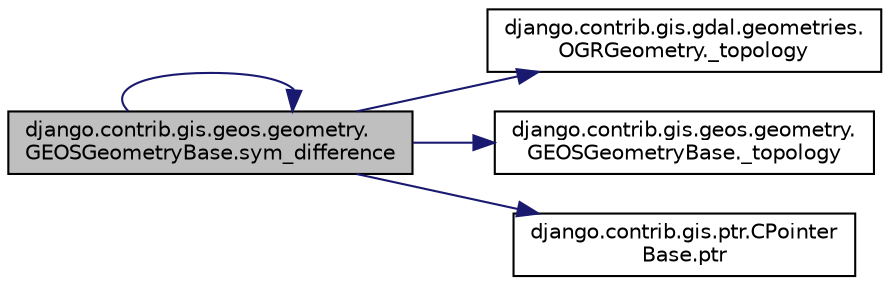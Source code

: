 digraph "django.contrib.gis.geos.geometry.GEOSGeometryBase.sym_difference"
{
 // LATEX_PDF_SIZE
  edge [fontname="Helvetica",fontsize="10",labelfontname="Helvetica",labelfontsize="10"];
  node [fontname="Helvetica",fontsize="10",shape=record];
  rankdir="LR";
  Node1 [label="django.contrib.gis.geos.geometry.\lGEOSGeometryBase.sym_difference",height=0.2,width=0.4,color="black", fillcolor="grey75", style="filled", fontcolor="black",tooltip=" "];
  Node1 -> Node2 [color="midnightblue",fontsize="10",style="solid",fontname="Helvetica"];
  Node2 [label="django.contrib.gis.gdal.geometries.\lOGRGeometry._topology",height=0.2,width=0.4,color="black", fillcolor="white", style="filled",URL="$dd/d78/classdjango_1_1contrib_1_1gis_1_1gdal_1_1geometries_1_1_o_g_r_geometry.html#aef218d7920cb6e8918bc04bf9953df59",tooltip=" "];
  Node1 -> Node3 [color="midnightblue",fontsize="10",style="solid",fontname="Helvetica"];
  Node3 [label="django.contrib.gis.geos.geometry.\lGEOSGeometryBase._topology",height=0.2,width=0.4,color="black", fillcolor="white", style="filled",URL="$d0/d97/classdjango_1_1contrib_1_1gis_1_1geos_1_1geometry_1_1_g_e_o_s_geometry_base.html#a0d02dae18ef26858fe1516ede3af2923",tooltip=" "];
  Node1 -> Node4 [color="midnightblue",fontsize="10",style="solid",fontname="Helvetica"];
  Node4 [label="django.contrib.gis.ptr.CPointer\lBase.ptr",height=0.2,width=0.4,color="black", fillcolor="white", style="filled",URL="$da/dc5/classdjango_1_1contrib_1_1gis_1_1ptr_1_1_c_pointer_base.html#a234177319d249573c7dd6508c5ca9095",tooltip=" "];
  Node1 -> Node1 [color="midnightblue",fontsize="10",style="solid",fontname="Helvetica"];
}
